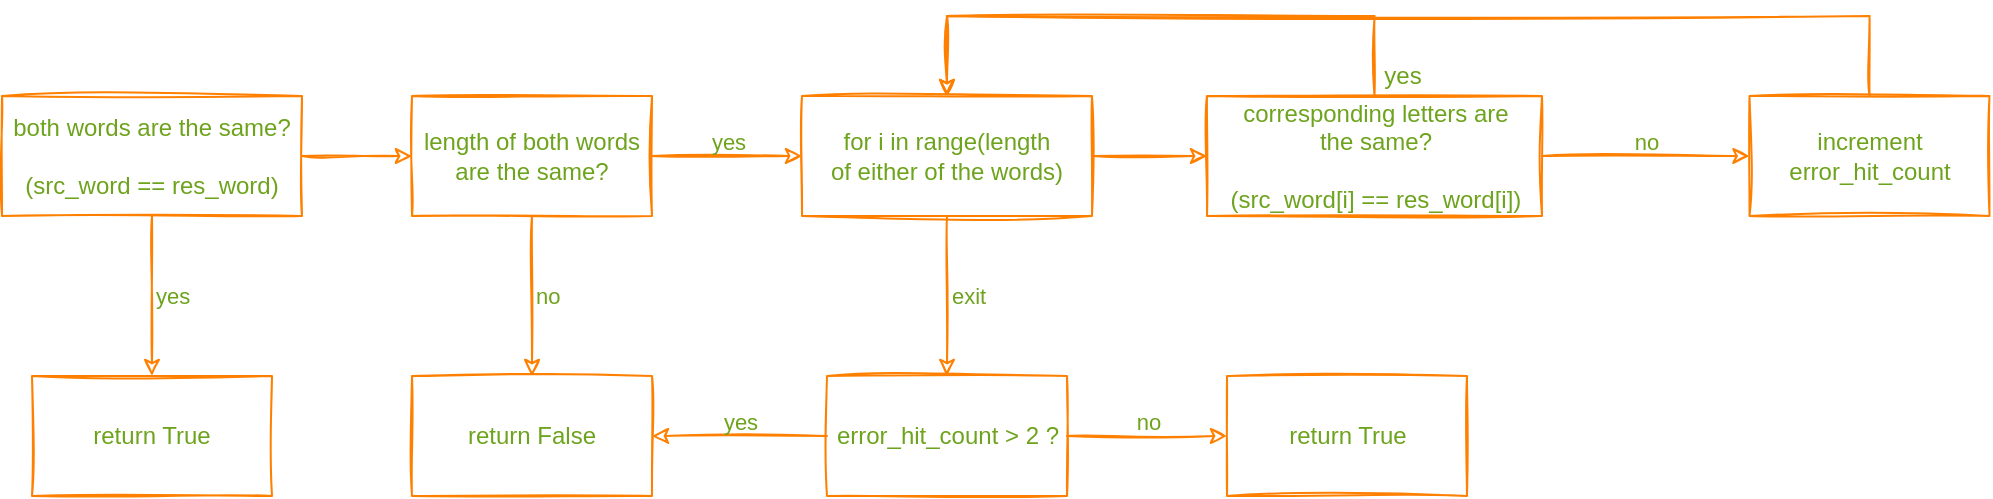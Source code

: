 <mxfile>
    <diagram id="Po1-Bi1T-Lovkip3jD6q" name="Page-1">
        <mxGraphModel dx="734" dy="437" grid="1" gridSize="10" guides="1" tooltips="1" connect="1" arrows="1" fold="1" page="1" pageScale="1" pageWidth="1169" pageHeight="827" math="0" shadow="0">
            <root>
                <mxCell id="0"/>
                <mxCell id="1" parent="0"/>
                <mxCell id="4" value="yes" style="edgeStyle=orthogonalEdgeStyle;rounded=0;orthogonalLoop=1;jettySize=auto;html=1;align=left;strokeColor=#FF8000;fillOpacity=0;labelBackgroundColor=none;fontColor=#6EA31D;sketch=1;" edge="1" parent="1" source="2" target="3">
                    <mxGeometry relative="1" as="geometry"/>
                </mxCell>
                <mxCell id="6" value="" style="edgeStyle=orthogonalEdgeStyle;rounded=0;orthogonalLoop=1;jettySize=auto;html=1;strokeColor=#FF8000;fillOpacity=0;labelBackgroundColor=none;fontColor=#6EA31D;sketch=1;" edge="1" parent="1" source="2" target="5">
                    <mxGeometry relative="1" as="geometry"/>
                </mxCell>
                <mxCell id="2" value="both words are the same?&lt;br&gt;&lt;br&gt;(src_word == res_word)" style="whiteSpace=wrap;html=1;strokeColor=#FF8000;fillOpacity=0;labelBackgroundColor=none;fontColor=#6EA31D;sketch=1;" vertex="1" parent="1">
                    <mxGeometry x="30" y="50" width="150" height="60" as="geometry"/>
                </mxCell>
                <mxCell id="3" value="return True" style="whiteSpace=wrap;html=1;strokeColor=#FF8000;fillOpacity=0;labelBackgroundColor=none;fontColor=#6EA31D;sketch=1;" vertex="1" parent="1">
                    <mxGeometry x="45" y="190" width="120" height="60" as="geometry"/>
                </mxCell>
                <mxCell id="8" value="no" style="edgeStyle=orthogonalEdgeStyle;rounded=0;orthogonalLoop=1;jettySize=auto;html=1;align=left;strokeColor=#FF8000;fillOpacity=0;labelBackgroundColor=none;fontColor=#6EA31D;sketch=1;" edge="1" parent="1" source="5" target="7">
                    <mxGeometry relative="1" as="geometry"/>
                </mxCell>
                <mxCell id="10" value="yes&lt;br&gt;&amp;nbsp;&amp;nbsp;" style="edgeStyle=orthogonalEdgeStyle;rounded=0;orthogonalLoop=1;jettySize=auto;html=1;strokeColor=#FF8000;fillOpacity=0;labelBackgroundColor=none;fontColor=#6EA31D;sketch=1;" edge="1" parent="1" source="5" target="9">
                    <mxGeometry relative="1" as="geometry"/>
                </mxCell>
                <mxCell id="5" value="length of both words are the same?" style="whiteSpace=wrap;html=1;strokeColor=#FF8000;fillOpacity=0;labelBackgroundColor=none;fontColor=#6EA31D;sketch=1;" vertex="1" parent="1">
                    <mxGeometry x="235" y="50" width="120" height="60" as="geometry"/>
                </mxCell>
                <mxCell id="7" value="return False" style="whiteSpace=wrap;html=1;strokeColor=#FF8000;fillOpacity=0;labelBackgroundColor=none;fontColor=#6EA31D;sketch=1;" vertex="1" parent="1">
                    <mxGeometry x="235" y="190" width="120" height="60" as="geometry"/>
                </mxCell>
                <mxCell id="12" value="" style="edgeStyle=orthogonalEdgeStyle;rounded=0;orthogonalLoop=1;jettySize=auto;html=1;strokeColor=#FF8000;fillOpacity=0;labelBackgroundColor=none;fontColor=#6EA31D;sketch=1;" edge="1" parent="1" source="9" target="11">
                    <mxGeometry relative="1" as="geometry"/>
                </mxCell>
                <mxCell id="19" value="exit" style="edgeStyle=orthogonalEdgeStyle;rounded=0;orthogonalLoop=1;jettySize=auto;html=1;strokeColor=#FF8000;fillOpacity=0;labelBackgroundColor=none;fontColor=#6EA31D;sketch=1;align=left;" edge="1" parent="1" source="9" target="18">
                    <mxGeometry relative="1" as="geometry"/>
                </mxCell>
                <mxCell id="9" value="for i in range(length&lt;br&gt;of either of the words)" style="whiteSpace=wrap;html=1;strokeColor=#FF8000;fillOpacity=0;labelBackgroundColor=none;fontColor=#6EA31D;sketch=1;" vertex="1" parent="1">
                    <mxGeometry x="430" y="50" width="145" height="60" as="geometry"/>
                </mxCell>
                <mxCell id="14" value="no&lt;br&gt;&amp;nbsp;&amp;nbsp;" style="edgeStyle=orthogonalEdgeStyle;rounded=0;orthogonalLoop=1;jettySize=auto;html=1;strokeColor=#FF8000;fillOpacity=0;labelBackgroundColor=none;fontColor=#6EA31D;sketch=1;" edge="1" parent="1" source="11" target="13">
                    <mxGeometry relative="1" as="geometry"/>
                </mxCell>
                <mxCell id="15" style="edgeStyle=orthogonalEdgeStyle;rounded=0;orthogonalLoop=1;jettySize=auto;html=1;exitX=0.5;exitY=0;exitDx=0;exitDy=0;entryX=0.5;entryY=0;entryDx=0;entryDy=0;strokeColor=#FF8000;fillOpacity=0;labelBackgroundColor=none;fontColor=#6EA31D;sketch=1;" edge="1" parent="1" source="11" target="9">
                    <mxGeometry relative="1" as="geometry">
                        <mxPoint x="420" y="30" as="targetPoint"/>
                        <Array as="points">
                            <mxPoint x="716" y="10"/>
                            <mxPoint x="503" y="10"/>
                        </Array>
                    </mxGeometry>
                </mxCell>
                <mxCell id="11" value="corresponding letters are&lt;br&gt;the same?&lt;br&gt;&lt;br&gt;(src_word[i] == res_word[i])" style="whiteSpace=wrap;html=1;strokeColor=#FF8000;fillOpacity=0;labelBackgroundColor=none;fontColor=#6EA31D;sketch=1;" vertex="1" parent="1">
                    <mxGeometry x="632.5" y="50" width="167.5" height="60" as="geometry"/>
                </mxCell>
                <mxCell id="16" style="edgeStyle=orthogonalEdgeStyle;rounded=0;orthogonalLoop=1;jettySize=auto;html=1;entryX=0.5;entryY=0;entryDx=0;entryDy=0;strokeColor=#FF8000;fillOpacity=0;labelBackgroundColor=none;fontColor=#6EA31D;sketch=1;" edge="1" parent="1" source="13" target="9">
                    <mxGeometry relative="1" as="geometry">
                        <mxPoint x="410" y="10" as="targetPoint"/>
                        <Array as="points">
                            <mxPoint x="964" y="10"/>
                            <mxPoint x="503" y="10"/>
                        </Array>
                    </mxGeometry>
                </mxCell>
                <mxCell id="13" value="increment error_hit_count" style="whiteSpace=wrap;html=1;strokeColor=#FF8000;fillOpacity=0;labelBackgroundColor=none;fontColor=#6EA31D;sketch=1;" vertex="1" parent="1">
                    <mxGeometry x="903.75" y="50" width="120" height="60" as="geometry"/>
                </mxCell>
                <mxCell id="17" value="yes" style="text;html=1;align=center;verticalAlign=middle;resizable=0;points=[];autosize=1;fillOpacity=0;labelBackgroundColor=none;fontColor=#6EA31D;sketch=1;" vertex="1" parent="1">
                    <mxGeometry x="715" y="30" width="30" height="20" as="geometry"/>
                </mxCell>
                <mxCell id="22" value="yes&lt;br&gt;&amp;nbsp; &amp;nbsp;" style="edgeStyle=orthogonalEdgeStyle;rounded=0;orthogonalLoop=1;jettySize=auto;html=1;strokeColor=#FF8000;fillOpacity=0;labelBackgroundColor=none;fontColor=#6EA31D;sketch=1;" edge="1" parent="1" source="18" target="7">
                    <mxGeometry relative="1" as="geometry"/>
                </mxCell>
                <mxCell id="24" value="no&lt;br&gt;&amp;nbsp; &amp;nbsp;" style="edgeStyle=orthogonalEdgeStyle;rounded=0;orthogonalLoop=1;jettySize=auto;html=1;strokeColor=#FF8000;fillOpacity=0;labelBackgroundColor=none;fontColor=#6EA31D;sketch=1;" edge="1" parent="1" source="18" target="23">
                    <mxGeometry relative="1" as="geometry"/>
                </mxCell>
                <mxCell id="18" value="error_hit_count &amp;gt; 2 ?" style="whiteSpace=wrap;html=1;strokeColor=#FF8000;fillOpacity=0;labelBackgroundColor=none;fontColor=#6EA31D;sketch=1;" vertex="1" parent="1">
                    <mxGeometry x="442.5" y="190" width="120" height="60" as="geometry"/>
                </mxCell>
                <mxCell id="23" value="return True" style="whiteSpace=wrap;html=1;strokeColor=#FF8000;fillOpacity=0;labelBackgroundColor=none;fontColor=#6EA31D;sketch=1;" vertex="1" parent="1">
                    <mxGeometry x="642.5" y="190" width="120" height="60" as="geometry"/>
                </mxCell>
            </root>
        </mxGraphModel>
    </diagram>
</mxfile>